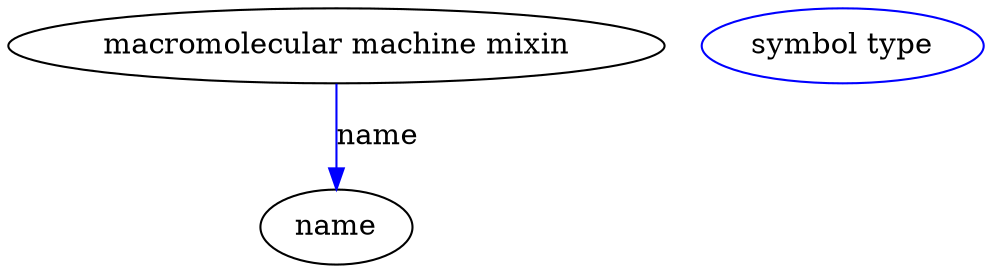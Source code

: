 digraph {
	graph [bb="0,0,467.88,123"];
	node [label="\N"];
	"macromolecular machine mixin"	 [height=0.5,
		label="macromolecular machine mixin",
		pos="157.29,105",
		width=4.3691];
	name	 [height=0.5,
		pos="157.29,18",
		width=1.011];
	"macromolecular machine mixin" -> name	 [color=blue,
		label=name,
		lp="177.29,61.5",
		pos="e,157.29,36.003 157.29,86.974 157.29,75.192 157.29,59.561 157.29,46.158",
		style=solid];
	"macromolecular machine mixin_name"	 [color=blue,
		height=0.5,
		label="symbol type",
		pos="400.29,105",
		width=1.8776];
}
